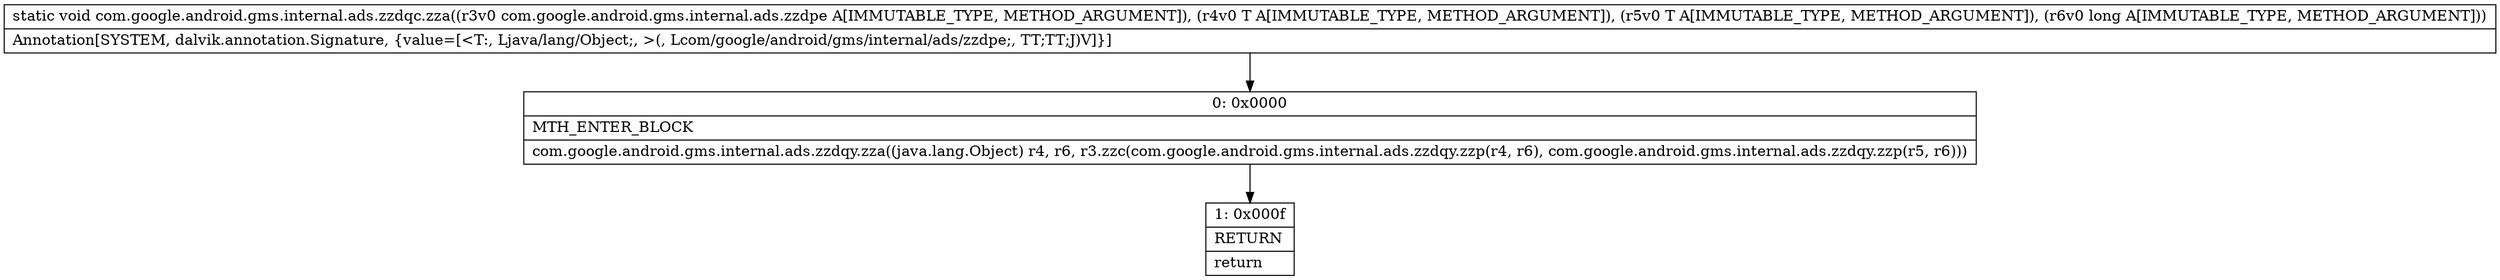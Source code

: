 digraph "CFG forcom.google.android.gms.internal.ads.zzdqc.zza(Lcom\/google\/android\/gms\/internal\/ads\/zzdpe;Ljava\/lang\/Object;Ljava\/lang\/Object;J)V" {
Node_0 [shape=record,label="{0\:\ 0x0000|MTH_ENTER_BLOCK\l|com.google.android.gms.internal.ads.zzdqy.zza((java.lang.Object) r4, r6, r3.zzc(com.google.android.gms.internal.ads.zzdqy.zzp(r4, r6), com.google.android.gms.internal.ads.zzdqy.zzp(r5, r6)))\l}"];
Node_1 [shape=record,label="{1\:\ 0x000f|RETURN\l|return\l}"];
MethodNode[shape=record,label="{static void com.google.android.gms.internal.ads.zzdqc.zza((r3v0 com.google.android.gms.internal.ads.zzdpe A[IMMUTABLE_TYPE, METHOD_ARGUMENT]), (r4v0 T A[IMMUTABLE_TYPE, METHOD_ARGUMENT]), (r5v0 T A[IMMUTABLE_TYPE, METHOD_ARGUMENT]), (r6v0 long A[IMMUTABLE_TYPE, METHOD_ARGUMENT]))  | Annotation[SYSTEM, dalvik.annotation.Signature, \{value=[\<T:, Ljava\/lang\/Object;, \>(, Lcom\/google\/android\/gms\/internal\/ads\/zzdpe;, TT;TT;J)V]\}]\l}"];
MethodNode -> Node_0;
Node_0 -> Node_1;
}

